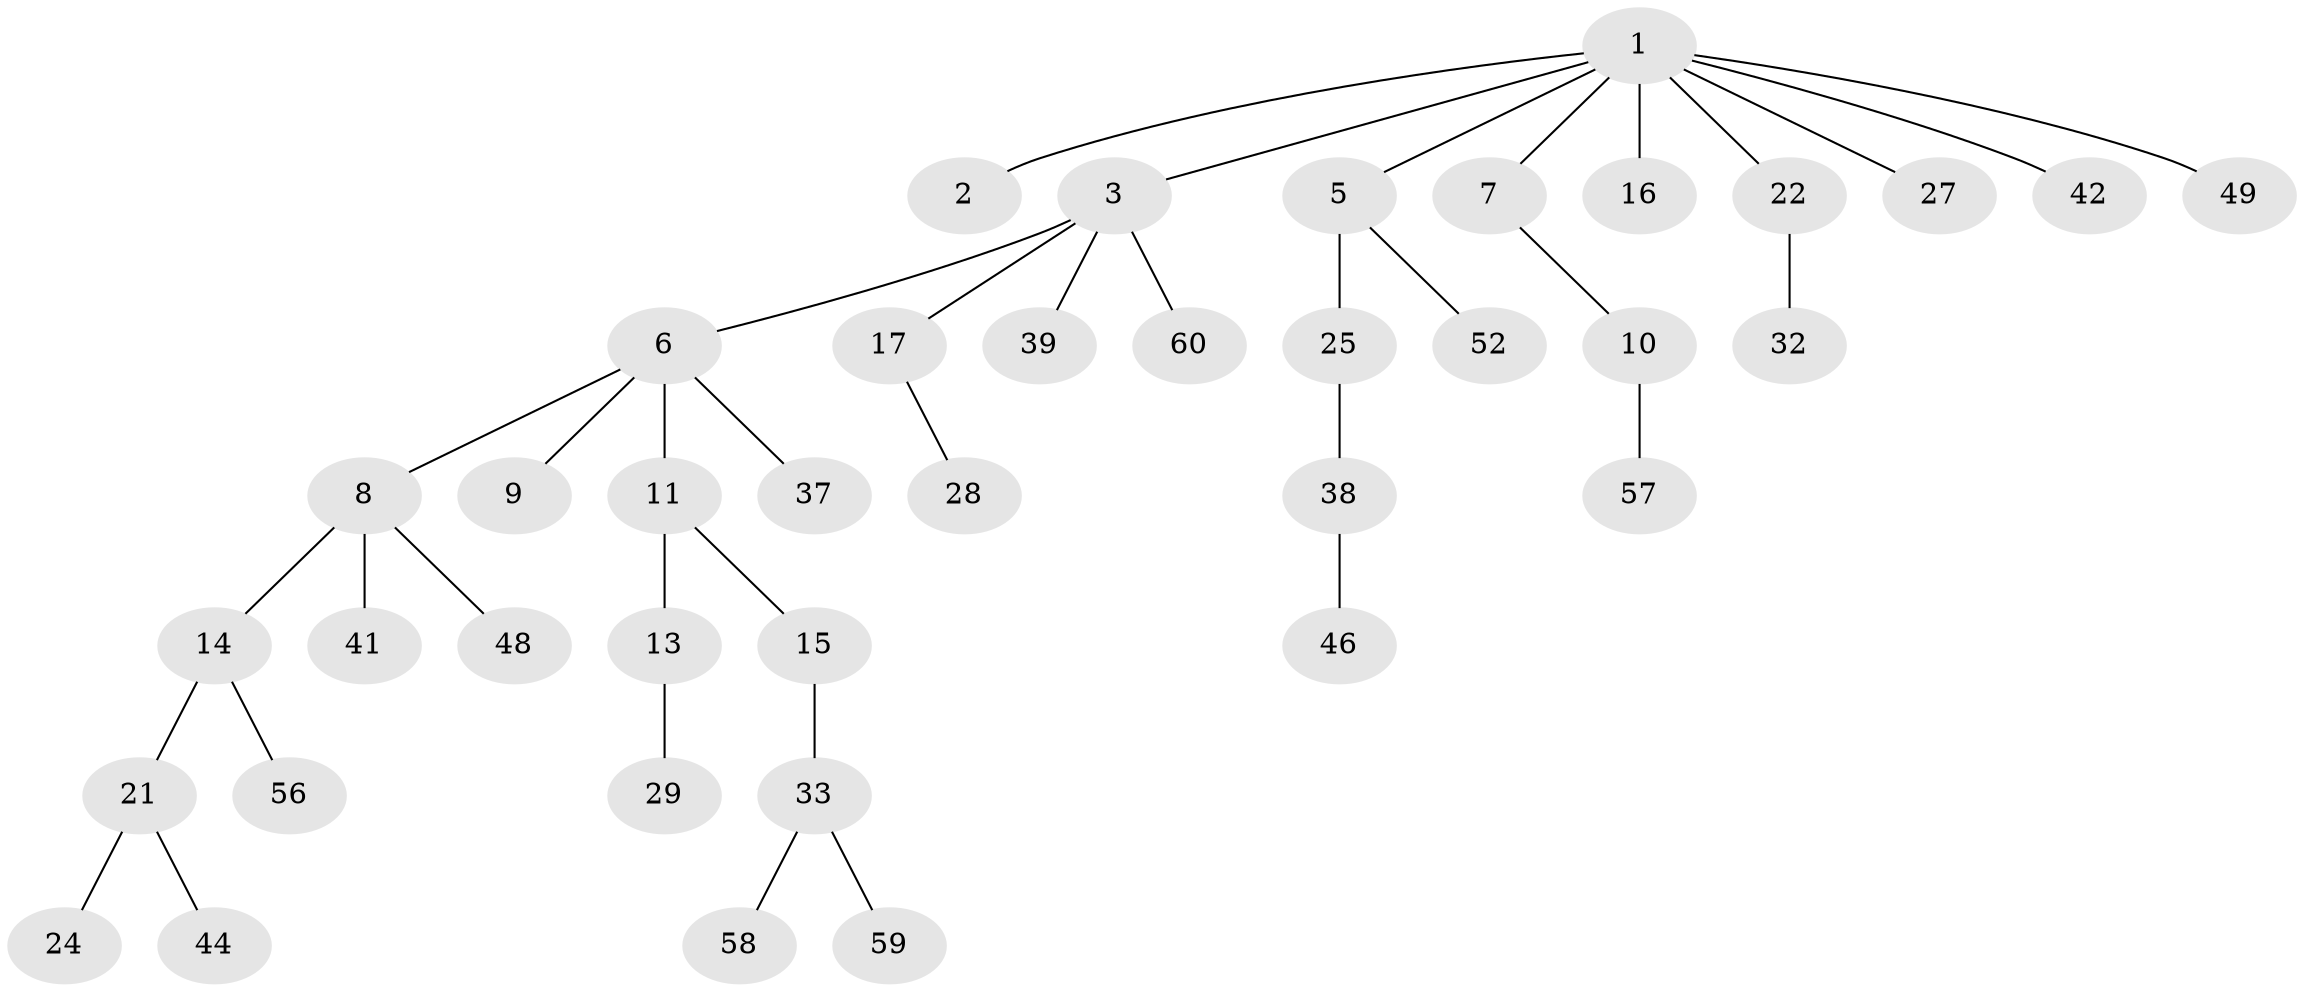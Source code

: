 // original degree distribution, {4: 0.03333333333333333, 1: 0.4166666666666667, 5: 0.016666666666666666, 7: 0.016666666666666666, 3: 0.11666666666666667, 6: 0.016666666666666666, 2: 0.38333333333333336}
// Generated by graph-tools (version 1.1) at 2025/42/03/06/25 10:42:05]
// undirected, 39 vertices, 38 edges
graph export_dot {
graph [start="1"]
  node [color=gray90,style=filled];
  1 [super="+4"];
  2;
  3 [super="+18"];
  5 [super="+20"];
  6 [super="+54"];
  7;
  8 [super="+12"];
  9;
  10 [super="+30"];
  11 [super="+23"];
  13 [super="+19"];
  14 [super="+26"];
  15;
  16 [super="+35"];
  17;
  21 [super="+36"];
  22;
  24;
  25;
  27 [super="+51"];
  28 [super="+31"];
  29 [super="+55"];
  32 [super="+34"];
  33 [super="+45"];
  37 [super="+53"];
  38 [super="+43"];
  39 [super="+40"];
  41;
  42;
  44 [super="+47"];
  46 [super="+50"];
  48;
  49;
  52;
  56;
  57;
  58;
  59;
  60;
  1 -- 2;
  1 -- 3;
  1 -- 42;
  1 -- 16;
  1 -- 49;
  1 -- 5;
  1 -- 22;
  1 -- 7;
  1 -- 27;
  3 -- 6;
  3 -- 17;
  3 -- 60;
  3 -- 39;
  5 -- 25;
  5 -- 52;
  6 -- 8;
  6 -- 9;
  6 -- 11;
  6 -- 37;
  7 -- 10;
  8 -- 48;
  8 -- 41;
  8 -- 14;
  10 -- 57;
  11 -- 13;
  11 -- 15;
  13 -- 29;
  14 -- 21;
  14 -- 56;
  15 -- 33;
  17 -- 28;
  21 -- 24;
  21 -- 44;
  22 -- 32;
  25 -- 38;
  33 -- 59;
  33 -- 58;
  38 -- 46;
}
